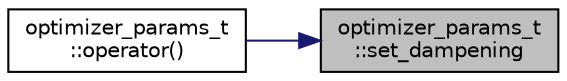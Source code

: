 digraph "optimizer_params_t::set_dampening"
{
 // INTERACTIVE_SVG=YES
 // LATEX_PDF_SIZE
  edge [fontname="Helvetica",fontsize="10",labelfontname="Helvetica",labelfontsize="10"];
  node [fontname="Helvetica",fontsize="10",shape=record];
  rankdir="RL";
  Node1 [label="optimizer_params_t\l::set_dampening",height=0.2,width=0.4,color="black", fillcolor="grey75", style="filled", fontcolor="black",tooltip=" "];
  Node1 -> Node2 [dir="back",color="midnightblue",fontsize="10",style="solid",fontname="Helvetica"];
  Node2 [label="optimizer_params_t\l::operator()",height=0.2,width=0.4,color="black", fillcolor="white", style="filled",URL="$structoptimizer__params__t.html#a0fb4c5916140e25724ec9e083c60a439",tooltip=" "];
}

